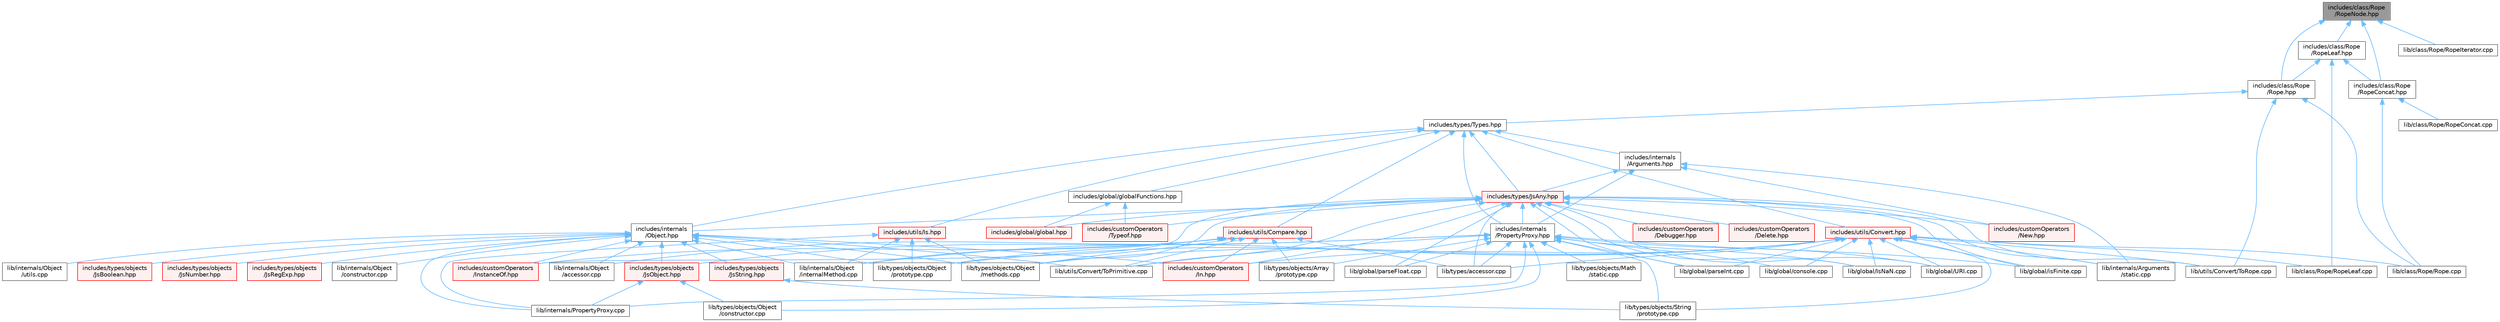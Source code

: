 digraph "includes/class/Rope/RopeNode.hpp"
{
 // LATEX_PDF_SIZE
  bgcolor="transparent";
  edge [fontname=Helvetica,fontsize=10,labelfontname=Helvetica,labelfontsize=10];
  node [fontname=Helvetica,fontsize=10,shape=box,height=0.2,width=0.4];
  Node1 [id="Node000001",label="includes/class/Rope\l/RopeNode.hpp",height=0.2,width=0.4,color="gray40", fillcolor="grey60", style="filled", fontcolor="black",tooltip=" "];
  Node1 -> Node2 [id="edge1_Node000001_Node000002",dir="back",color="steelblue1",style="solid",tooltip=" "];
  Node2 [id="Node000002",label="includes/class/Rope\l/Rope.hpp",height=0.2,width=0.4,color="grey40", fillcolor="white", style="filled",URL="$Rope_8hpp.html",tooltip=" "];
  Node2 -> Node3 [id="edge2_Node000002_Node000003",dir="back",color="steelblue1",style="solid",tooltip=" "];
  Node3 [id="Node000003",label="includes/types/Types.hpp",height=0.2,width=0.4,color="grey40", fillcolor="white", style="filled",URL="$Types_8hpp.html",tooltip=" "];
  Node3 -> Node4 [id="edge3_Node000003_Node000004",dir="back",color="steelblue1",style="solid",tooltip=" "];
  Node4 [id="Node000004",label="includes/global/globalFunctions.hpp",height=0.2,width=0.4,color="grey40", fillcolor="white", style="filled",URL="$globalFunctions_8hpp.html",tooltip=" "];
  Node4 -> Node5 [id="edge4_Node000004_Node000005",dir="back",color="steelblue1",style="solid",tooltip=" "];
  Node5 [id="Node000005",label="includes/customOperators\l/Typeof.hpp",height=0.2,width=0.4,color="red", fillcolor="#FFF0F0", style="filled",URL="$Typeof_8hpp.html",tooltip=" "];
  Node4 -> Node7 [id="edge5_Node000004_Node000007",dir="back",color="steelblue1",style="solid",tooltip=" "];
  Node7 [id="Node000007",label="includes/global/global.hpp",height=0.2,width=0.4,color="red", fillcolor="#FFF0F0", style="filled",URL="$global_8hpp.html",tooltip=" "];
  Node3 -> Node10 [id="edge6_Node000003_Node000010",dir="back",color="steelblue1",style="solid",tooltip=" "];
  Node10 [id="Node000010",label="includes/internals\l/Arguments.hpp",height=0.2,width=0.4,color="grey40", fillcolor="white", style="filled",URL="$Arguments_8hpp.html",tooltip=" "];
  Node10 -> Node11 [id="edge7_Node000010_Node000011",dir="back",color="steelblue1",style="solid",tooltip=" "];
  Node11 [id="Node000011",label="includes/customOperators\l/New.hpp",height=0.2,width=0.4,color="red", fillcolor="#FFF0F0", style="filled",URL="$New_8hpp.html",tooltip=" "];
  Node10 -> Node12 [id="edge8_Node000010_Node000012",dir="back",color="steelblue1",style="solid",tooltip=" "];
  Node12 [id="Node000012",label="includes/internals\l/PropertyProxy.hpp",height=0.2,width=0.4,color="grey40", fillcolor="white", style="filled",URL="$PropertyProxy_8hpp.html",tooltip=" "];
  Node12 -> Node13 [id="edge9_Node000012_Node000013",dir="back",color="steelblue1",style="solid",tooltip=" "];
  Node13 [id="Node000013",label="includes/types/objects\l/JsObject.hpp",height=0.2,width=0.4,color="red", fillcolor="#FFF0F0", style="filled",URL="$JsObject_8hpp.html",tooltip=" "];
  Node13 -> Node42 [id="edge10_Node000013_Node000042",dir="back",color="steelblue1",style="solid",tooltip=" "];
  Node42 [id="Node000042",label="lib/internals/PropertyProxy.cpp",height=0.2,width=0.4,color="grey40", fillcolor="white", style="filled",URL="$PropertyProxy_8cpp.html",tooltip=" "];
  Node13 -> Node29 [id="edge11_Node000013_Node000029",dir="back",color="steelblue1",style="solid",tooltip=" "];
  Node29 [id="Node000029",label="lib/types/objects/Object\l/constructor.cpp",height=0.2,width=0.4,color="grey40", fillcolor="white", style="filled",URL="$types_2objects_2Object_2constructor_8cpp.html",tooltip=" "];
  Node12 -> Node50 [id="edge12_Node000012_Node000050",dir="back",color="steelblue1",style="solid",tooltip=" "];
  Node50 [id="Node000050",label="lib/global/IsNaN.cpp",height=0.2,width=0.4,color="grey40", fillcolor="white", style="filled",URL="$IsNaN_8cpp.html",tooltip=" "];
  Node12 -> Node51 [id="edge13_Node000012_Node000051",dir="back",color="steelblue1",style="solid",tooltip=" "];
  Node51 [id="Node000051",label="lib/global/URI.cpp",height=0.2,width=0.4,color="grey40", fillcolor="white", style="filled",URL="$URI_8cpp.html",tooltip=" "];
  Node12 -> Node52 [id="edge14_Node000012_Node000052",dir="back",color="steelblue1",style="solid",tooltip=" "];
  Node52 [id="Node000052",label="lib/global/console.cpp",height=0.2,width=0.4,color="grey40", fillcolor="white", style="filled",URL="$console_8cpp.html",tooltip=" "];
  Node12 -> Node53 [id="edge15_Node000012_Node000053",dir="back",color="steelblue1",style="solid",tooltip=" "];
  Node53 [id="Node000053",label="lib/global/isFinite.cpp",height=0.2,width=0.4,color="grey40", fillcolor="white", style="filled",URL="$isFinite_8cpp.html",tooltip=" "];
  Node12 -> Node54 [id="edge16_Node000012_Node000054",dir="back",color="steelblue1",style="solid",tooltip=" "];
  Node54 [id="Node000054",label="lib/global/parseFloat.cpp",height=0.2,width=0.4,color="grey40", fillcolor="white", style="filled",URL="$parseFloat_8cpp.html",tooltip=" "];
  Node12 -> Node55 [id="edge17_Node000012_Node000055",dir="back",color="steelblue1",style="solid",tooltip=" "];
  Node55 [id="Node000055",label="lib/global/parseInt.cpp",height=0.2,width=0.4,color="grey40", fillcolor="white", style="filled",URL="$parseInt_8cpp.html",tooltip=" "];
  Node12 -> Node56 [id="edge18_Node000012_Node000056",dir="back",color="steelblue1",style="solid",tooltip=" "];
  Node56 [id="Node000056",label="lib/internals/Object\l/accessor.cpp",height=0.2,width=0.4,color="grey40", fillcolor="white", style="filled",URL="$internals_2Object_2accessor_8cpp.html",tooltip=" "];
  Node12 -> Node42 [id="edge19_Node000012_Node000042",dir="back",color="steelblue1",style="solid",tooltip=" "];
  Node12 -> Node21 [id="edge20_Node000012_Node000021",dir="back",color="steelblue1",style="solid",tooltip=" "];
  Node21 [id="Node000021",label="lib/types/accessor.cpp",height=0.2,width=0.4,color="grey40", fillcolor="white", style="filled",URL="$types_2accessor_8cpp.html",tooltip=" "];
  Node12 -> Node40 [id="edge21_Node000012_Node000040",dir="back",color="steelblue1",style="solid",tooltip=" "];
  Node40 [id="Node000040",label="lib/types/objects/Array\l/prototype.cpp",height=0.2,width=0.4,color="grey40", fillcolor="white", style="filled",URL="$Array_2prototype_8cpp.html",tooltip=" "];
  Node12 -> Node57 [id="edge22_Node000012_Node000057",dir="back",color="steelblue1",style="solid",tooltip=" "];
  Node57 [id="Node000057",label="lib/types/objects/Math\l/static.cpp",height=0.2,width=0.4,color="grey40", fillcolor="white", style="filled",URL="$types_2objects_2Math_2static_8cpp.html",tooltip=" "];
  Node12 -> Node29 [id="edge23_Node000012_Node000029",dir="back",color="steelblue1",style="solid",tooltip=" "];
  Node12 -> Node58 [id="edge24_Node000012_Node000058",dir="back",color="steelblue1",style="solid",tooltip=" "];
  Node58 [id="Node000058",label="lib/types/objects/String\l/prototype.cpp",height=0.2,width=0.4,color="grey40", fillcolor="white", style="filled",URL="$String_2prototype_8cpp.html",tooltip=" "];
  Node12 -> Node59 [id="edge25_Node000012_Node000059",dir="back",color="steelblue1",style="solid",tooltip=" "];
  Node59 [id="Node000059",label="lib/utils/Convert/ToPrimitive.cpp",height=0.2,width=0.4,color="grey40", fillcolor="white", style="filled",URL="$ToPrimitive_8cpp.html",tooltip=" "];
  Node10 -> Node60 [id="edge26_Node000010_Node000060",dir="back",color="steelblue1",style="solid",tooltip=" "];
  Node60 [id="Node000060",label="includes/types/JsAny.hpp",height=0.2,width=0.4,color="red", fillcolor="#FFF0F0", style="filled",URL="$JsAny_8hpp.html",tooltip=" "];
  Node60 -> Node61 [id="edge27_Node000060_Node000061",dir="back",color="steelblue1",style="solid",tooltip=" "];
  Node61 [id="Node000061",label="includes/customOperators\l/Debugger.hpp",height=0.2,width=0.4,color="red", fillcolor="#FFF0F0", style="filled",URL="$Debugger_8hpp.html",tooltip=" "];
  Node60 -> Node62 [id="edge28_Node000060_Node000062",dir="back",color="steelblue1",style="solid",tooltip=" "];
  Node62 [id="Node000062",label="includes/customOperators\l/Delete.hpp",height=0.2,width=0.4,color="red", fillcolor="#FFF0F0", style="filled",URL="$Delete_8hpp.html",tooltip=" "];
  Node60 -> Node64 [id="edge29_Node000060_Node000064",dir="back",color="steelblue1",style="solid",tooltip=" "];
  Node64 [id="Node000064",label="includes/customOperators\l/In.hpp",height=0.2,width=0.4,color="red", fillcolor="#FFF0F0", style="filled",URL="$In_8hpp.html",tooltip=" "];
  Node60 -> Node65 [id="edge30_Node000060_Node000065",dir="back",color="steelblue1",style="solid",tooltip=" "];
  Node65 [id="Node000065",label="includes/customOperators\l/InstanceOf.hpp",height=0.2,width=0.4,color="red", fillcolor="#FFF0F0", style="filled",URL="$InstanceOf_8hpp.html",tooltip=" "];
  Node60 -> Node11 [id="edge31_Node000060_Node000011",dir="back",color="steelblue1",style="solid",tooltip=" "];
  Node60 -> Node5 [id="edge32_Node000060_Node000005",dir="back",color="steelblue1",style="solid",tooltip=" "];
  Node60 -> Node7 [id="edge33_Node000060_Node000007",dir="back",color="steelblue1",style="solid",tooltip=" "];
  Node60 -> Node117 [id="edge34_Node000060_Node000117",dir="back",color="steelblue1",style="solid",tooltip=" "];
  Node117 [id="Node000117",label="includes/internals\l/Object.hpp",height=0.2,width=0.4,color="grey40", fillcolor="white", style="filled",URL="$Object_8hpp.html",tooltip=" "];
  Node117 -> Node64 [id="edge35_Node000117_Node000064",dir="back",color="steelblue1",style="solid",tooltip=" "];
  Node117 -> Node65 [id="edge36_Node000117_Node000065",dir="back",color="steelblue1",style="solid",tooltip=" "];
  Node117 -> Node118 [id="edge37_Node000117_Node000118",dir="back",color="steelblue1",style="solid",tooltip=" "];
  Node118 [id="Node000118",label="includes/types/objects\l/JsBoolean.hpp",height=0.2,width=0.4,color="red", fillcolor="#FFF0F0", style="filled",URL="$JsBoolean_8hpp.html",tooltip=" "];
  Node117 -> Node119 [id="edge38_Node000117_Node000119",dir="back",color="steelblue1",style="solid",tooltip=" "];
  Node119 [id="Node000119",label="includes/types/objects\l/JsNumber.hpp",height=0.2,width=0.4,color="red", fillcolor="#FFF0F0", style="filled",URL="$JsNumber_8hpp.html",tooltip=" "];
  Node117 -> Node13 [id="edge39_Node000117_Node000013",dir="back",color="steelblue1",style="solid",tooltip=" "];
  Node117 -> Node73 [id="edge40_Node000117_Node000073",dir="back",color="steelblue1",style="solid",tooltip=" "];
  Node73 [id="Node000073",label="includes/types/objects\l/JsRegExp.hpp",height=0.2,width=0.4,color="red", fillcolor="#FFF0F0", style="filled",URL="$JsRegExp_8hpp.html",tooltip=" "];
  Node117 -> Node74 [id="edge41_Node000117_Node000074",dir="back",color="steelblue1",style="solid",tooltip=" "];
  Node74 [id="Node000074",label="includes/types/objects\l/JsString.hpp",height=0.2,width=0.4,color="red", fillcolor="#FFF0F0", style="filled",URL="$JsString_8hpp.html",tooltip=" "];
  Node74 -> Node58 [id="edge42_Node000074_Node000058",dir="back",color="steelblue1",style="solid",tooltip=" "];
  Node117 -> Node56 [id="edge43_Node000117_Node000056",dir="back",color="steelblue1",style="solid",tooltip=" "];
  Node117 -> Node116 [id="edge44_Node000117_Node000116",dir="back",color="steelblue1",style="solid",tooltip=" "];
  Node116 [id="Node000116",label="lib/internals/Object\l/constructor.cpp",height=0.2,width=0.4,color="grey40", fillcolor="white", style="filled",URL="$internals_2Object_2constructor_8cpp.html",tooltip=" "];
  Node117 -> Node77 [id="edge45_Node000117_Node000077",dir="back",color="steelblue1",style="solid",tooltip=" "];
  Node77 [id="Node000077",label="lib/internals/Object\l/internalMethod.cpp",height=0.2,width=0.4,color="grey40", fillcolor="white", style="filled",URL="$internals_2Object_2internalMethod_8cpp.html",tooltip=" "];
  Node117 -> Node120 [id="edge46_Node000117_Node000120",dir="back",color="steelblue1",style="solid",tooltip=" "];
  Node120 [id="Node000120",label="lib/internals/Object\l/utils.cpp",height=0.2,width=0.4,color="grey40", fillcolor="white", style="filled",URL="$utils_8cpp.html",tooltip=" "];
  Node117 -> Node42 [id="edge47_Node000117_Node000042",dir="back",color="steelblue1",style="solid",tooltip=" "];
  Node117 -> Node30 [id="edge48_Node000117_Node000030",dir="back",color="steelblue1",style="solid",tooltip=" "];
  Node30 [id="Node000030",label="lib/types/objects/Object\l/methods.cpp",height=0.2,width=0.4,color="grey40", fillcolor="white", style="filled",URL="$Object_2methods_8cpp.html",tooltip=" "];
  Node117 -> Node31 [id="edge49_Node000117_Node000031",dir="back",color="steelblue1",style="solid",tooltip=" "];
  Node31 [id="Node000031",label="lib/types/objects/Object\l/prototype.cpp",height=0.2,width=0.4,color="grey40", fillcolor="white", style="filled",URL="$Object_2prototype_8cpp.html",tooltip=" "];
  Node117 -> Node59 [id="edge50_Node000117_Node000059",dir="back",color="steelblue1",style="solid",tooltip=" "];
  Node60 -> Node12 [id="edge51_Node000060_Node000012",dir="back",color="steelblue1",style="solid",tooltip=" "];
  Node60 -> Node50 [id="edge52_Node000060_Node000050",dir="back",color="steelblue1",style="solid",tooltip=" "];
  Node60 -> Node51 [id="edge53_Node000060_Node000051",dir="back",color="steelblue1",style="solid",tooltip=" "];
  Node60 -> Node53 [id="edge54_Node000060_Node000053",dir="back",color="steelblue1",style="solid",tooltip=" "];
  Node60 -> Node54 [id="edge55_Node000060_Node000054",dir="back",color="steelblue1",style="solid",tooltip=" "];
  Node60 -> Node55 [id="edge56_Node000060_Node000055",dir="back",color="steelblue1",style="solid",tooltip=" "];
  Node60 -> Node20 [id="edge57_Node000060_Node000020",dir="back",color="steelblue1",style="solid",tooltip=" "];
  Node20 [id="Node000020",label="lib/internals/Arguments\l/static.cpp",height=0.2,width=0.4,color="grey40", fillcolor="white", style="filled",URL="$internals_2Arguments_2static_8cpp.html",tooltip=" "];
  Node60 -> Node21 [id="edge58_Node000060_Node000021",dir="back",color="steelblue1",style="solid",tooltip=" "];
  Node60 -> Node30 [id="edge59_Node000060_Node000030",dir="back",color="steelblue1",style="solid",tooltip=" "];
  Node60 -> Node59 [id="edge60_Node000060_Node000059",dir="back",color="steelblue1",style="solid",tooltip=" "];
  Node60 -> Node111 [id="edge61_Node000060_Node000111",dir="back",color="steelblue1",style="solid",tooltip=" "];
  Node111 [id="Node000111",label="lib/utils/Convert/ToRope.cpp",height=0.2,width=0.4,color="grey40", fillcolor="white", style="filled",URL="$ToRope_8cpp.html",tooltip=" "];
  Node10 -> Node20 [id="edge62_Node000010_Node000020",dir="back",color="steelblue1",style="solid",tooltip=" "];
  Node3 -> Node117 [id="edge63_Node000003_Node000117",dir="back",color="steelblue1",style="solid",tooltip=" "];
  Node3 -> Node12 [id="edge64_Node000003_Node000012",dir="back",color="steelblue1",style="solid",tooltip=" "];
  Node3 -> Node60 [id="edge65_Node000003_Node000060",dir="back",color="steelblue1",style="solid",tooltip=" "];
  Node3 -> Node76 [id="edge66_Node000003_Node000076",dir="back",color="steelblue1",style="solid",tooltip=" "];
  Node76 [id="Node000076",label="includes/utils/Compare.hpp",height=0.2,width=0.4,color="red", fillcolor="#FFF0F0", style="filled",URL="$Compare_8hpp.html",tooltip=" "];
  Node76 -> Node64 [id="edge67_Node000076_Node000064",dir="back",color="steelblue1",style="solid",tooltip=" "];
  Node76 -> Node65 [id="edge68_Node000076_Node000065",dir="back",color="steelblue1",style="solid",tooltip=" "];
  Node76 -> Node77 [id="edge69_Node000076_Node000077",dir="back",color="steelblue1",style="solid",tooltip=" "];
  Node76 -> Node21 [id="edge70_Node000076_Node000021",dir="back",color="steelblue1",style="solid",tooltip=" "];
  Node76 -> Node40 [id="edge71_Node000076_Node000040",dir="back",color="steelblue1",style="solid",tooltip=" "];
  Node76 -> Node30 [id="edge72_Node000076_Node000030",dir="back",color="steelblue1",style="solid",tooltip=" "];
  Node76 -> Node31 [id="edge73_Node000076_Node000031",dir="back",color="steelblue1",style="solid",tooltip=" "];
  Node76 -> Node59 [id="edge74_Node000076_Node000059",dir="back",color="steelblue1",style="solid",tooltip=" "];
  Node3 -> Node78 [id="edge75_Node000003_Node000078",dir="back",color="steelblue1",style="solid",tooltip=" "];
  Node78 [id="Node000078",label="includes/utils/Convert.hpp",height=0.2,width=0.4,color="red", fillcolor="#FFF0F0", style="filled",URL="$Convert_8hpp.html",tooltip=" "];
  Node78 -> Node64 [id="edge76_Node000078_Node000064",dir="back",color="steelblue1",style="solid",tooltip=" "];
  Node78 -> Node80 [id="edge77_Node000078_Node000080",dir="back",color="steelblue1",style="solid",tooltip=" "];
  Node80 [id="Node000080",label="lib/class/Rope/Rope.cpp",height=0.2,width=0.4,color="grey40", fillcolor="white", style="filled",URL="$Rope_8cpp.html",tooltip=" "];
  Node78 -> Node81 [id="edge78_Node000078_Node000081",dir="back",color="steelblue1",style="solid",tooltip=" "];
  Node81 [id="Node000081",label="lib/class/Rope/RopeLeaf.cpp",height=0.2,width=0.4,color="grey40", fillcolor="white", style="filled",URL="$RopeLeaf_8cpp.html",tooltip=" "];
  Node78 -> Node50 [id="edge79_Node000078_Node000050",dir="back",color="steelblue1",style="solid",tooltip=" "];
  Node78 -> Node51 [id="edge80_Node000078_Node000051",dir="back",color="steelblue1",style="solid",tooltip=" "];
  Node78 -> Node52 [id="edge81_Node000078_Node000052",dir="back",color="steelblue1",style="solid",tooltip=" "];
  Node78 -> Node53 [id="edge82_Node000078_Node000053",dir="back",color="steelblue1",style="solid",tooltip=" "];
  Node78 -> Node55 [id="edge83_Node000078_Node000055",dir="back",color="steelblue1",style="solid",tooltip=" "];
  Node78 -> Node20 [id="edge84_Node000078_Node000020",dir="back",color="steelblue1",style="solid",tooltip=" "];
  Node78 -> Node77 [id="edge85_Node000078_Node000077",dir="back",color="steelblue1",style="solid",tooltip=" "];
  Node78 -> Node21 [id="edge86_Node000078_Node000021",dir="back",color="steelblue1",style="solid",tooltip=" "];
  Node78 -> Node30 [id="edge87_Node000078_Node000030",dir="back",color="steelblue1",style="solid",tooltip=" "];
  Node78 -> Node31 [id="edge88_Node000078_Node000031",dir="back",color="steelblue1",style="solid",tooltip=" "];
  Node78 -> Node58 [id="edge89_Node000078_Node000058",dir="back",color="steelblue1",style="solid",tooltip=" "];
  Node78 -> Node111 [id="edge90_Node000078_Node000111",dir="back",color="steelblue1",style="solid",tooltip=" "];
  Node3 -> Node115 [id="edge91_Node000003_Node000115",dir="back",color="steelblue1",style="solid",tooltip=" "];
  Node115 [id="Node000115",label="includes/utils/Is.hpp",height=0.2,width=0.4,color="red", fillcolor="#FFF0F0", style="filled",URL="$Is_8hpp.html",tooltip=" "];
  Node115 -> Node77 [id="edge92_Node000115_Node000077",dir="back",color="steelblue1",style="solid",tooltip=" "];
  Node115 -> Node42 [id="edge93_Node000115_Node000042",dir="back",color="steelblue1",style="solid",tooltip=" "];
  Node115 -> Node30 [id="edge94_Node000115_Node000030",dir="back",color="steelblue1",style="solid",tooltip=" "];
  Node115 -> Node31 [id="edge95_Node000115_Node000031",dir="back",color="steelblue1",style="solid",tooltip=" "];
  Node2 -> Node80 [id="edge96_Node000002_Node000080",dir="back",color="steelblue1",style="solid",tooltip=" "];
  Node2 -> Node111 [id="edge97_Node000002_Node000111",dir="back",color="steelblue1",style="solid",tooltip=" "];
  Node1 -> Node123 [id="edge98_Node000001_Node000123",dir="back",color="steelblue1",style="solid",tooltip=" "];
  Node123 [id="Node000123",label="includes/class/Rope\l/RopeConcat.hpp",height=0.2,width=0.4,color="grey40", fillcolor="white", style="filled",URL="$RopeConcat_8hpp.html",tooltip=" "];
  Node123 -> Node80 [id="edge99_Node000123_Node000080",dir="back",color="steelblue1",style="solid",tooltip=" "];
  Node123 -> Node124 [id="edge100_Node000123_Node000124",dir="back",color="steelblue1",style="solid",tooltip=" "];
  Node124 [id="Node000124",label="lib/class/Rope/RopeConcat.cpp",height=0.2,width=0.4,color="grey40", fillcolor="white", style="filled",URL="$RopeConcat_8cpp.html",tooltip=" "];
  Node1 -> Node125 [id="edge101_Node000001_Node000125",dir="back",color="steelblue1",style="solid",tooltip=" "];
  Node125 [id="Node000125",label="includes/class/Rope\l/RopeLeaf.hpp",height=0.2,width=0.4,color="grey40", fillcolor="white", style="filled",URL="$RopeLeaf_8hpp.html",tooltip=" "];
  Node125 -> Node2 [id="edge102_Node000125_Node000002",dir="back",color="steelblue1",style="solid",tooltip=" "];
  Node125 -> Node123 [id="edge103_Node000125_Node000123",dir="back",color="steelblue1",style="solid",tooltip=" "];
  Node125 -> Node81 [id="edge104_Node000125_Node000081",dir="back",color="steelblue1",style="solid",tooltip=" "];
  Node1 -> Node126 [id="edge105_Node000001_Node000126",dir="back",color="steelblue1",style="solid",tooltip=" "];
  Node126 [id="Node000126",label="lib/class/Rope/RopeIterator.cpp",height=0.2,width=0.4,color="grey40", fillcolor="white", style="filled",URL="$RopeIterator_8cpp.html",tooltip=" "];
}
